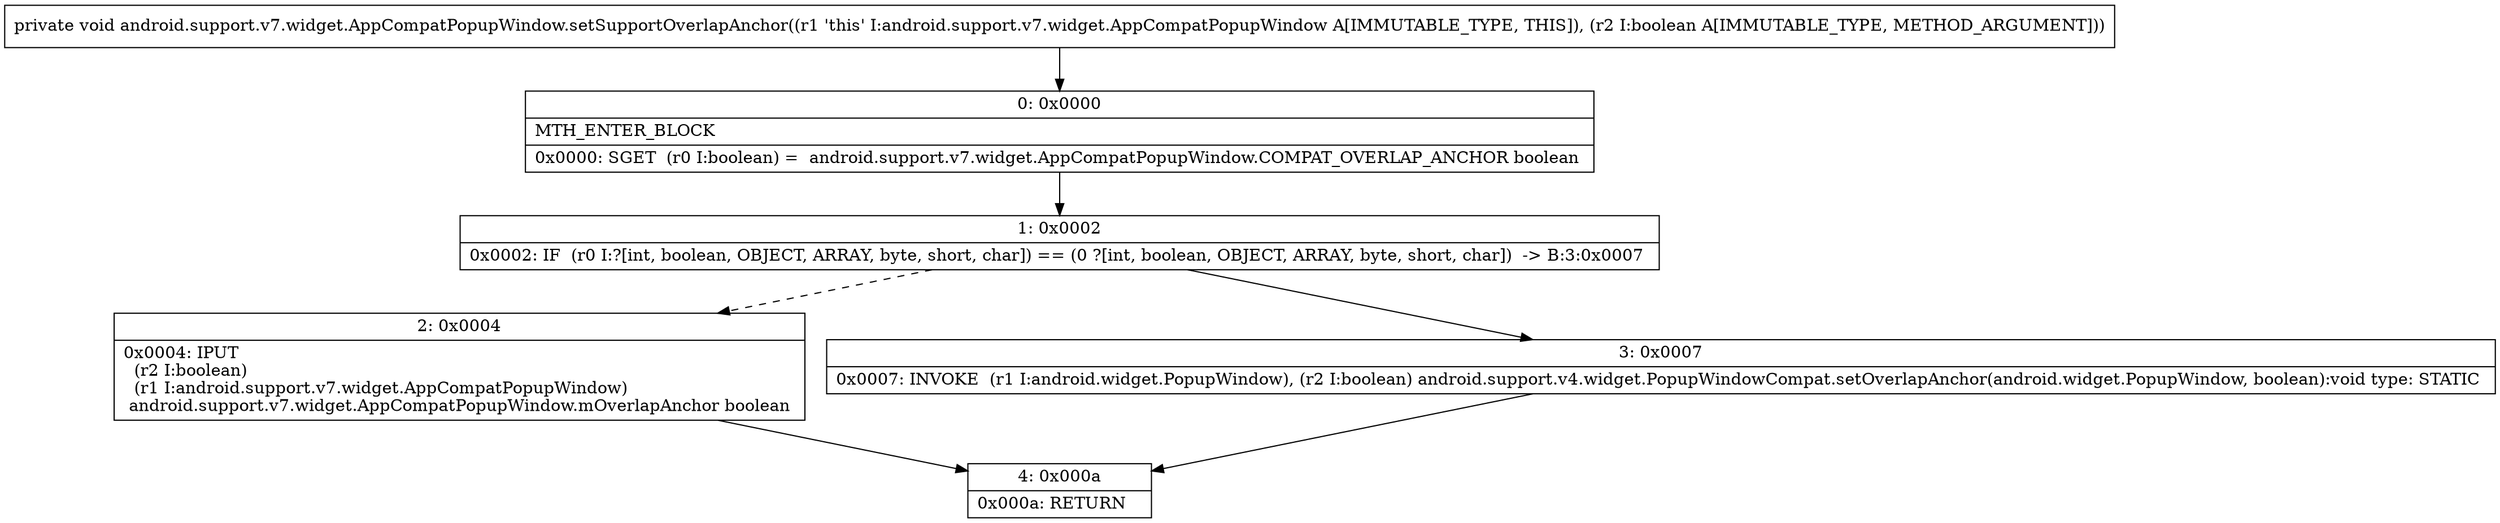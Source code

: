digraph "CFG forandroid.support.v7.widget.AppCompatPopupWindow.setSupportOverlapAnchor(Z)V" {
Node_0 [shape=record,label="{0\:\ 0x0000|MTH_ENTER_BLOCK\l|0x0000: SGET  (r0 I:boolean) =  android.support.v7.widget.AppCompatPopupWindow.COMPAT_OVERLAP_ANCHOR boolean \l}"];
Node_1 [shape=record,label="{1\:\ 0x0002|0x0002: IF  (r0 I:?[int, boolean, OBJECT, ARRAY, byte, short, char]) == (0 ?[int, boolean, OBJECT, ARRAY, byte, short, char])  \-\> B:3:0x0007 \l}"];
Node_2 [shape=record,label="{2\:\ 0x0004|0x0004: IPUT  \l  (r2 I:boolean)\l  (r1 I:android.support.v7.widget.AppCompatPopupWindow)\l android.support.v7.widget.AppCompatPopupWindow.mOverlapAnchor boolean \l}"];
Node_3 [shape=record,label="{3\:\ 0x0007|0x0007: INVOKE  (r1 I:android.widget.PopupWindow), (r2 I:boolean) android.support.v4.widget.PopupWindowCompat.setOverlapAnchor(android.widget.PopupWindow, boolean):void type: STATIC \l}"];
Node_4 [shape=record,label="{4\:\ 0x000a|0x000a: RETURN   \l}"];
MethodNode[shape=record,label="{private void android.support.v7.widget.AppCompatPopupWindow.setSupportOverlapAnchor((r1 'this' I:android.support.v7.widget.AppCompatPopupWindow A[IMMUTABLE_TYPE, THIS]), (r2 I:boolean A[IMMUTABLE_TYPE, METHOD_ARGUMENT])) }"];
MethodNode -> Node_0;
Node_0 -> Node_1;
Node_1 -> Node_2[style=dashed];
Node_1 -> Node_3;
Node_2 -> Node_4;
Node_3 -> Node_4;
}

